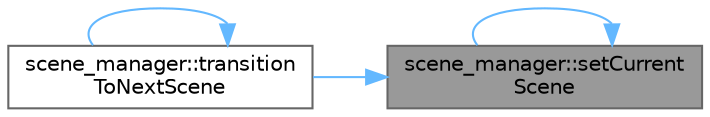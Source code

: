 digraph "scene_manager::setCurrentScene"
{
 // LATEX_PDF_SIZE
  bgcolor="transparent";
  edge [fontname=Helvetica,fontsize=10,labelfontname=Helvetica,labelfontsize=10];
  node [fontname=Helvetica,fontsize=10,shape=box,height=0.2,width=0.4];
  rankdir="RL";
  Node1 [id="Node000001",label="scene_manager::setCurrent\lScene",height=0.2,width=0.4,color="gray40", fillcolor="grey60", style="filled", fontcolor="black",tooltip="Sets the active scene based on the current scene index."];
  Node1 -> Node1 [id="edge1_Node000001_Node000001",dir="back",color="steelblue1",style="solid",tooltip=" "];
  Node1 -> Node2 [id="edge2_Node000001_Node000002",dir="back",color="steelblue1",style="solid",tooltip=" "];
  Node2 [id="Node000002",label="scene_manager::transition\lToNextScene",height=0.2,width=0.4,color="grey40", fillcolor="white", style="filled",URL="$namespacescene__manager.html#a647eca09c9169b48e77ba5e31abaeab8",tooltip="Transitions to the next scene (level)."];
  Node2 -> Node2 [id="edge3_Node000002_Node000002",dir="back",color="steelblue1",style="solid",tooltip=" "];
}
